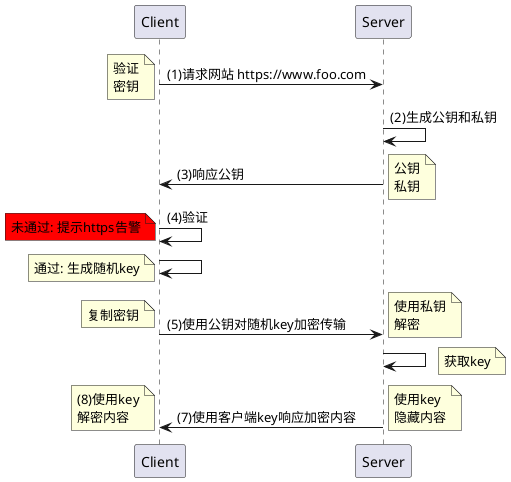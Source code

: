 @startuml
Client -> Server: (1)请求网站 https://www.foo.com
note left
  验证
  密钥
end note

Server -> Server: (2)生成公钥和私钥

Server -> Client: (3)响应公钥
note right
  公钥
  私钥
end note

Client -> Client: (4)验证
note left #red
  未通过: 提示https告警
end note

Client -> Client:
note left
  通过: 生成随机key
end note

Client -> Server: (5)使用公钥对随机key加密传输
note left
  复制密钥
end note
note right
  使用私钥
  解密
end note

Server -> Server: 
note right
  获取key
end note

Server -> Client: (7)使用客户端key响应加密内容
note right
  使用key
  隐藏内容
end note
note left
  (8)使用key
  解密内容
end note
@enduml